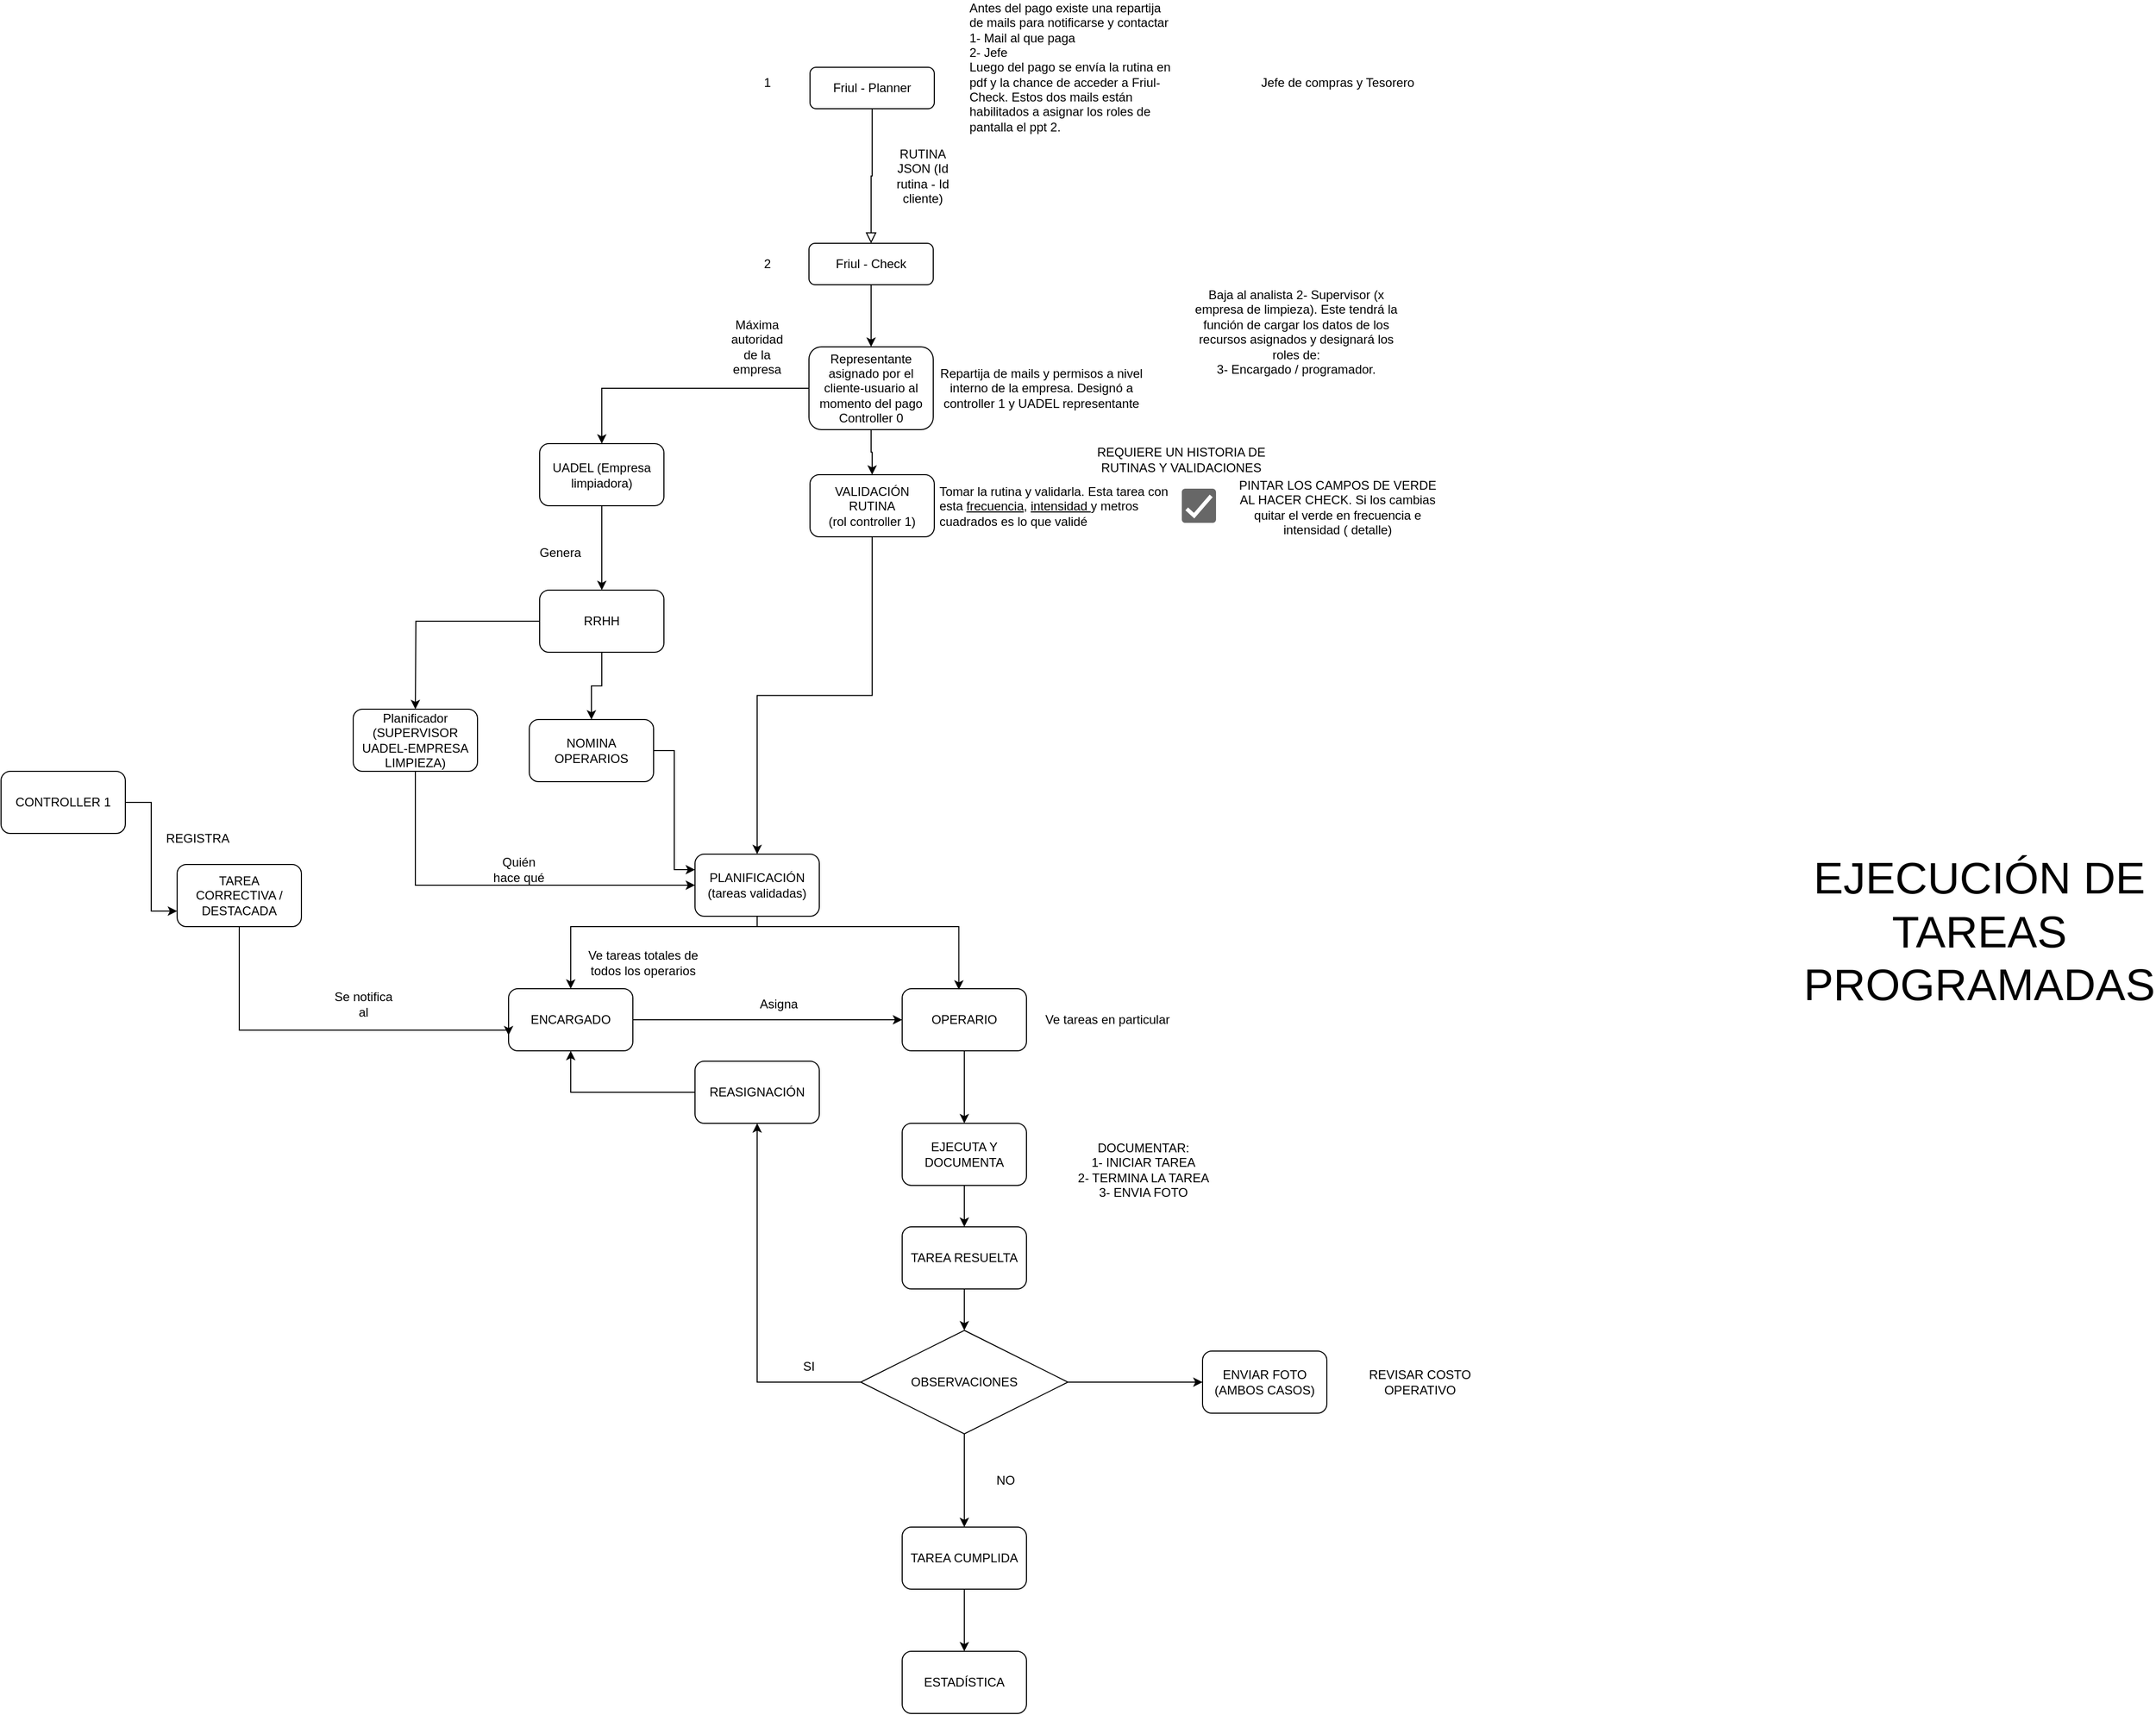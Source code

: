 <mxfile version="24.8.3">
  <diagram id="C5RBs43oDa-KdzZeNtuy" name="Page-1">
    <mxGraphModel dx="2739" dy="1040" grid="0" gridSize="10" guides="1" tooltips="1" connect="1" arrows="1" fold="1" page="1" pageScale="1" pageWidth="827" pageHeight="1169" math="0" shadow="0">
      <root>
        <mxCell id="WIyWlLk6GJQsqaUBKTNV-0" />
        <mxCell id="WIyWlLk6GJQsqaUBKTNV-1" parent="WIyWlLk6GJQsqaUBKTNV-0" />
        <mxCell id="WIyWlLk6GJQsqaUBKTNV-2" value="" style="rounded=0;html=1;jettySize=auto;orthogonalLoop=1;fontSize=11;endArrow=block;endFill=0;endSize=8;strokeWidth=1;shadow=0;labelBackgroundColor=none;edgeStyle=orthogonalEdgeStyle;" parent="WIyWlLk6GJQsqaUBKTNV-1" source="WIyWlLk6GJQsqaUBKTNV-3" target="WIyWlLk6GJQsqaUBKTNV-12" edge="1">
          <mxGeometry relative="1" as="geometry">
            <mxPoint x="220" y="170.0" as="targetPoint" />
          </mxGeometry>
        </mxCell>
        <mxCell id="WIyWlLk6GJQsqaUBKTNV-3" value="Friul - Planner" style="rounded=1;whiteSpace=wrap;html=1;fontSize=12;glass=0;strokeWidth=1;shadow=0;" parent="WIyWlLk6GJQsqaUBKTNV-1" vertex="1">
          <mxGeometry x="161" y="80" width="120" height="40" as="geometry" />
        </mxCell>
        <mxCell id="QFkZVOhfLXVcJV7VEomV-1" style="edgeStyle=orthogonalEdgeStyle;rounded=0;orthogonalLoop=1;jettySize=auto;html=1;" parent="WIyWlLk6GJQsqaUBKTNV-1" source="WIyWlLk6GJQsqaUBKTNV-12" edge="1">
          <mxGeometry relative="1" as="geometry">
            <mxPoint x="220" y="350.0" as="targetPoint" />
          </mxGeometry>
        </mxCell>
        <mxCell id="WIyWlLk6GJQsqaUBKTNV-12" value="Friul - Check" style="rounded=1;whiteSpace=wrap;html=1;fontSize=12;glass=0;strokeWidth=1;shadow=0;" parent="WIyWlLk6GJQsqaUBKTNV-1" vertex="1">
          <mxGeometry x="160" y="250" width="120" height="40" as="geometry" />
        </mxCell>
        <mxCell id="QFkZVOhfLXVcJV7VEomV-39" style="edgeStyle=orthogonalEdgeStyle;rounded=0;orthogonalLoop=1;jettySize=auto;html=1;entryX=0;entryY=0.25;entryDx=0;entryDy=0;" parent="WIyWlLk6GJQsqaUBKTNV-1" source="QFkZVOhfLXVcJV7VEomV-2" target="QFkZVOhfLXVcJV7VEomV-8" edge="1">
          <mxGeometry relative="1" as="geometry" />
        </mxCell>
        <mxCell id="QFkZVOhfLXVcJV7VEomV-2" value="NOMINA OPERARIOS" style="rounded=1;whiteSpace=wrap;html=1;" parent="WIyWlLk6GJQsqaUBKTNV-1" vertex="1">
          <mxGeometry x="-110" y="710" width="120" height="60" as="geometry" />
        </mxCell>
        <mxCell id="QFkZVOhfLXVcJV7VEomV-36" style="edgeStyle=orthogonalEdgeStyle;rounded=0;orthogonalLoop=1;jettySize=auto;html=1;" parent="WIyWlLk6GJQsqaUBKTNV-1" source="QFkZVOhfLXVcJV7VEomV-4" target="QFkZVOhfLXVcJV7VEomV-8" edge="1">
          <mxGeometry relative="1" as="geometry">
            <mxPoint x="221" y="600" as="targetPoint" />
          </mxGeometry>
        </mxCell>
        <mxCell id="QFkZVOhfLXVcJV7VEomV-4" value="VALIDACIÓN RUTINA&lt;div&gt;(rol controller 1)&lt;/div&gt;" style="rounded=1;whiteSpace=wrap;html=1;" parent="WIyWlLk6GJQsqaUBKTNV-1" vertex="1">
          <mxGeometry x="161" y="473.5" width="120" height="60" as="geometry" />
        </mxCell>
        <mxCell id="QFkZVOhfLXVcJV7VEomV-5" value="RUTINA JSON (Id rutina - Id cliente)" style="text;html=1;align=center;verticalAlign=middle;whiteSpace=wrap;rounded=0;" parent="WIyWlLk6GJQsqaUBKTNV-1" vertex="1">
          <mxGeometry x="240" y="170" width="60" height="30" as="geometry" />
        </mxCell>
        <mxCell id="zOjefa3Je-6yhOj-ae3T-6" style="edgeStyle=orthogonalEdgeStyle;rounded=0;orthogonalLoop=1;jettySize=auto;html=1;" parent="WIyWlLk6GJQsqaUBKTNV-1" source="QFkZVOhfLXVcJV7VEomV-8" target="zOjefa3Je-6yhOj-ae3T-3" edge="1">
          <mxGeometry relative="1" as="geometry">
            <Array as="points">
              <mxPoint x="110" y="910" />
              <mxPoint x="-70" y="910" />
            </Array>
          </mxGeometry>
        </mxCell>
        <mxCell id="QFkZVOhfLXVcJV7VEomV-8" value="PLANIFICACIÓN (tareas validadas)" style="rounded=1;whiteSpace=wrap;html=1;" parent="WIyWlLk6GJQsqaUBKTNV-1" vertex="1">
          <mxGeometry x="50" y="840" width="120" height="60" as="geometry" />
        </mxCell>
        <mxCell id="QFkZVOhfLXVcJV7VEomV-11" value="Tomar la rutina y validarla. Esta tarea con esta &lt;u&gt;frecuencia&lt;/u&gt;, &lt;u&gt;intensidad &lt;/u&gt;y metros cuadrados es lo que validé&amp;nbsp;" style="text;html=1;align=left;verticalAlign=middle;whiteSpace=wrap;rounded=0;" parent="WIyWlLk6GJQsqaUBKTNV-1" vertex="1">
          <mxGeometry x="284" y="471" width="230" height="65" as="geometry" />
        </mxCell>
        <mxCell id="QFkZVOhfLXVcJV7VEomV-12" value="" style="dashed=0;labelPosition=right;align=left;shape=mxgraph.gmdl.checkbox;strokeColor=none;fillColor=#676767;strokeWidth=2;aspect=fixed;sketch=0;html=1;" parent="WIyWlLk6GJQsqaUBKTNV-1" vertex="1">
          <mxGeometry x="520" y="487" width="33" height="33" as="geometry" />
        </mxCell>
        <mxCell id="QFkZVOhfLXVcJV7VEomV-13" value="REQUIERE UN HISTORIA DE RUTINAS Y VALIDACIONES" style="text;html=1;align=center;verticalAlign=middle;whiteSpace=wrap;rounded=0;" parent="WIyWlLk6GJQsqaUBKTNV-1" vertex="1">
          <mxGeometry x="419" y="443.5" width="201" height="30" as="geometry" />
        </mxCell>
        <mxCell id="QFkZVOhfLXVcJV7VEomV-15" value="PINTAR LOS CAMPOS DE VERDE AL HACER CHECK. Si los cambias quitar el verde en frecuencia e intensidad ( detalle)" style="text;html=1;align=center;verticalAlign=middle;whiteSpace=wrap;rounded=0;" parent="WIyWlLk6GJQsqaUBKTNV-1" vertex="1">
          <mxGeometry x="570" y="490" width="201" height="30" as="geometry" />
        </mxCell>
        <mxCell id="QFkZVOhfLXVcJV7VEomV-16" value="Máxima autoridad de la empresa" style="text;html=1;align=center;verticalAlign=middle;whiteSpace=wrap;rounded=0;" parent="WIyWlLk6GJQsqaUBKTNV-1" vertex="1">
          <mxGeometry x="80" y="335" width="60" height="30" as="geometry" />
        </mxCell>
        <mxCell id="QFkZVOhfLXVcJV7VEomV-19" style="edgeStyle=orthogonalEdgeStyle;rounded=0;orthogonalLoop=1;jettySize=auto;html=1;entryX=0.5;entryY=0;entryDx=0;entryDy=0;" parent="WIyWlLk6GJQsqaUBKTNV-1" source="QFkZVOhfLXVcJV7VEomV-18" target="QFkZVOhfLXVcJV7VEomV-4" edge="1">
          <mxGeometry relative="1" as="geometry" />
        </mxCell>
        <mxCell id="QFkZVOhfLXVcJV7VEomV-33" style="edgeStyle=orthogonalEdgeStyle;rounded=0;orthogonalLoop=1;jettySize=auto;html=1;" parent="WIyWlLk6GJQsqaUBKTNV-1" source="QFkZVOhfLXVcJV7VEomV-18" target="QFkZVOhfLXVcJV7VEomV-31" edge="1">
          <mxGeometry relative="1" as="geometry" />
        </mxCell>
        <mxCell id="QFkZVOhfLXVcJV7VEomV-18" value="Representante asignado por el cliente-usuario al momento del pago&lt;div&gt;Controller 0&lt;/div&gt;" style="rounded=1;whiteSpace=wrap;html=1;" parent="WIyWlLk6GJQsqaUBKTNV-1" vertex="1">
          <mxGeometry x="160" y="350" width="120" height="80" as="geometry" />
        </mxCell>
        <mxCell id="QFkZVOhfLXVcJV7VEomV-20" value="Repartija de mails y permisos a nivel interno de la empresa. Designó a controller 1 y UADEL representante" style="text;html=1;align=center;verticalAlign=middle;whiteSpace=wrap;rounded=0;" parent="WIyWlLk6GJQsqaUBKTNV-1" vertex="1">
          <mxGeometry x="284" y="375" width="201" height="30" as="geometry" />
        </mxCell>
        <mxCell id="QFkZVOhfLXVcJV7VEomV-21" value="Antes del pago existe una repartija de mails para notificarse y contactar&lt;div&gt;1- Mail al que paga&lt;/div&gt;&lt;div&gt;2- Jefe&lt;/div&gt;&lt;div&gt;Luego del pago se envía la rutina en pdf y la chance de acceder a Friul-Check. Estos dos mails están habilitados a asignar los roles de pantalla el ppt 2.&lt;/div&gt;" style="text;html=1;align=left;verticalAlign=middle;whiteSpace=wrap;rounded=0;" parent="WIyWlLk6GJQsqaUBKTNV-1" vertex="1">
          <mxGeometry x="313" y="40" width="201" height="80" as="geometry" />
        </mxCell>
        <mxCell id="QFkZVOhfLXVcJV7VEomV-24" value="Jefe de compras y Tesorero" style="text;html=1;align=center;verticalAlign=middle;whiteSpace=wrap;rounded=0;" parent="WIyWlLk6GJQsqaUBKTNV-1" vertex="1">
          <mxGeometry x="570" y="80" width="201" height="30" as="geometry" />
        </mxCell>
        <mxCell id="QFkZVOhfLXVcJV7VEomV-25" value="Baja al analista&amp;nbsp;&lt;span style=&quot;background-color: initial;&quot;&gt;2- Supervisor (x empresa de limpieza). Este tendrá la función de cargar los datos de los recursos asignados y designará los roles de:&lt;/span&gt;&lt;div&gt;3- Encargado / programador.&lt;/div&gt;&lt;div&gt;&lt;br&gt;&lt;/div&gt;&lt;div&gt;&lt;br&gt;&lt;/div&gt;" style="text;html=1;align=center;verticalAlign=middle;whiteSpace=wrap;rounded=0;" parent="WIyWlLk6GJQsqaUBKTNV-1" vertex="1">
          <mxGeometry x="530" y="335" width="201" height="30" as="geometry" />
        </mxCell>
        <mxCell id="QFkZVOhfLXVcJV7VEomV-27" style="edgeStyle=orthogonalEdgeStyle;rounded=0;orthogonalLoop=1;jettySize=auto;html=1;entryX=0.5;entryY=0;entryDx=0;entryDy=0;" parent="WIyWlLk6GJQsqaUBKTNV-1" source="QFkZVOhfLXVcJV7VEomV-26" target="QFkZVOhfLXVcJV7VEomV-2" edge="1">
          <mxGeometry relative="1" as="geometry" />
        </mxCell>
        <mxCell id="QFkZVOhfLXVcJV7VEomV-34" style="edgeStyle=orthogonalEdgeStyle;rounded=0;orthogonalLoop=1;jettySize=auto;html=1;" parent="WIyWlLk6GJQsqaUBKTNV-1" source="QFkZVOhfLXVcJV7VEomV-26" edge="1">
          <mxGeometry relative="1" as="geometry">
            <mxPoint x="-220" y="700" as="targetPoint" />
          </mxGeometry>
        </mxCell>
        <mxCell id="QFkZVOhfLXVcJV7VEomV-26" value="RRHH" style="rounded=1;whiteSpace=wrap;html=1;" parent="WIyWlLk6GJQsqaUBKTNV-1" vertex="1">
          <mxGeometry x="-100" y="585" width="120" height="60" as="geometry" />
        </mxCell>
        <mxCell id="QFkZVOhfLXVcJV7VEomV-28" value="Genera" style="text;html=1;align=center;verticalAlign=middle;whiteSpace=wrap;rounded=0;" parent="WIyWlLk6GJQsqaUBKTNV-1" vertex="1">
          <mxGeometry x="-110" y="533.5" width="60" height="30" as="geometry" />
        </mxCell>
        <mxCell id="QFkZVOhfLXVcJV7VEomV-29" value="1" style="text;html=1;align=center;verticalAlign=middle;whiteSpace=wrap;rounded=0;" parent="WIyWlLk6GJQsqaUBKTNV-1" vertex="1">
          <mxGeometry x="90" y="80" width="60" height="30" as="geometry" />
        </mxCell>
        <mxCell id="QFkZVOhfLXVcJV7VEomV-30" value="2" style="text;html=1;align=center;verticalAlign=middle;whiteSpace=wrap;rounded=0;" parent="WIyWlLk6GJQsqaUBKTNV-1" vertex="1">
          <mxGeometry x="90" y="255" width="60" height="30" as="geometry" />
        </mxCell>
        <mxCell id="QFkZVOhfLXVcJV7VEomV-32" style="edgeStyle=orthogonalEdgeStyle;rounded=0;orthogonalLoop=1;jettySize=auto;html=1;entryX=0.5;entryY=0;entryDx=0;entryDy=0;" parent="WIyWlLk6GJQsqaUBKTNV-1" source="QFkZVOhfLXVcJV7VEomV-31" target="QFkZVOhfLXVcJV7VEomV-26" edge="1">
          <mxGeometry relative="1" as="geometry" />
        </mxCell>
        <mxCell id="QFkZVOhfLXVcJV7VEomV-31" value="UADEL (Empresa limpiadora)" style="rounded=1;whiteSpace=wrap;html=1;" parent="WIyWlLk6GJQsqaUBKTNV-1" vertex="1">
          <mxGeometry x="-100" y="443.5" width="120" height="60" as="geometry" />
        </mxCell>
        <mxCell id="QFkZVOhfLXVcJV7VEomV-38" style="edgeStyle=orthogonalEdgeStyle;rounded=0;orthogonalLoop=1;jettySize=auto;html=1;" parent="WIyWlLk6GJQsqaUBKTNV-1" source="QFkZVOhfLXVcJV7VEomV-35" target="QFkZVOhfLXVcJV7VEomV-8" edge="1">
          <mxGeometry relative="1" as="geometry">
            <Array as="points">
              <mxPoint x="-220" y="870" />
            </Array>
          </mxGeometry>
        </mxCell>
        <mxCell id="QFkZVOhfLXVcJV7VEomV-35" value="Planificador (SUPERVISOR UADEL-EMPRESA LIMPIEZA)" style="rounded=1;whiteSpace=wrap;html=1;" parent="WIyWlLk6GJQsqaUBKTNV-1" vertex="1">
          <mxGeometry x="-280" y="700" width="120" height="60" as="geometry" />
        </mxCell>
        <mxCell id="zOjefa3Je-6yhOj-ae3T-1" value="Quién hace qué" style="text;html=1;align=center;verticalAlign=middle;whiteSpace=wrap;rounded=0;" parent="WIyWlLk6GJQsqaUBKTNV-1" vertex="1">
          <mxGeometry x="-150" y="840" width="60" height="30" as="geometry" />
        </mxCell>
        <mxCell id="zOjefa3Je-6yhOj-ae3T-3" value="ENCARGADO" style="rounded=1;whiteSpace=wrap;html=1;" parent="WIyWlLk6GJQsqaUBKTNV-1" vertex="1">
          <mxGeometry x="-130" y="970" width="120" height="60" as="geometry" />
        </mxCell>
        <mxCell id="zOjefa3Je-6yhOj-ae3T-4" value="Ve tareas totales de todos los operarios" style="text;html=1;align=center;verticalAlign=middle;whiteSpace=wrap;rounded=0;" parent="WIyWlLk6GJQsqaUBKTNV-1" vertex="1">
          <mxGeometry x="-70" y="930" width="140" height="30" as="geometry" />
        </mxCell>
        <mxCell id="zOjefa3Je-6yhOj-ae3T-10" style="edgeStyle=orthogonalEdgeStyle;rounded=0;orthogonalLoop=1;jettySize=auto;html=1;" parent="WIyWlLk6GJQsqaUBKTNV-1" source="zOjefa3Je-6yhOj-ae3T-7" edge="1">
          <mxGeometry relative="1" as="geometry">
            <mxPoint x="310" y="1100" as="targetPoint" />
          </mxGeometry>
        </mxCell>
        <mxCell id="zOjefa3Je-6yhOj-ae3T-7" value="OPERARIO" style="rounded=1;whiteSpace=wrap;html=1;" parent="WIyWlLk6GJQsqaUBKTNV-1" vertex="1">
          <mxGeometry x="250" y="970" width="120" height="60" as="geometry" />
        </mxCell>
        <mxCell id="zOjefa3Je-6yhOj-ae3T-8" style="edgeStyle=orthogonalEdgeStyle;rounded=0;orthogonalLoop=1;jettySize=auto;html=1;entryX=0.456;entryY=0.014;entryDx=0;entryDy=0;entryPerimeter=0;" parent="WIyWlLk6GJQsqaUBKTNV-1" source="QFkZVOhfLXVcJV7VEomV-8" target="zOjefa3Je-6yhOj-ae3T-7" edge="1">
          <mxGeometry relative="1" as="geometry">
            <Array as="points">
              <mxPoint x="110" y="910" />
              <mxPoint x="305" y="910" />
            </Array>
          </mxGeometry>
        </mxCell>
        <mxCell id="zOjefa3Je-6yhOj-ae3T-9" value="Ve tareas en particular&amp;nbsp;" style="text;html=1;align=center;verticalAlign=middle;whiteSpace=wrap;rounded=0;" parent="WIyWlLk6GJQsqaUBKTNV-1" vertex="1">
          <mxGeometry x="380" y="985" width="140" height="30" as="geometry" />
        </mxCell>
        <mxCell id="zOjefa3Je-6yhOj-ae3T-21" style="edgeStyle=orthogonalEdgeStyle;rounded=0;orthogonalLoop=1;jettySize=auto;html=1;" parent="WIyWlLk6GJQsqaUBKTNV-1" source="zOjefa3Je-6yhOj-ae3T-12" target="zOjefa3Je-6yhOj-ae3T-14" edge="1">
          <mxGeometry relative="1" as="geometry" />
        </mxCell>
        <mxCell id="zOjefa3Je-6yhOj-ae3T-12" value="EJECUTA Y DOCUMENTA" style="rounded=1;whiteSpace=wrap;html=1;" parent="WIyWlLk6GJQsqaUBKTNV-1" vertex="1">
          <mxGeometry x="250" y="1100" width="120" height="60" as="geometry" />
        </mxCell>
        <mxCell id="zOjefa3Je-6yhOj-ae3T-13" value="DOCUMENTAR:&lt;div&gt;1- INICIAR TAREA&lt;/div&gt;&lt;div&gt;2- TERMINA LA TAREA&lt;/div&gt;&lt;div&gt;3- ENVIA FOTO&lt;/div&gt;" style="text;html=1;align=center;verticalAlign=middle;whiteSpace=wrap;rounded=0;" parent="WIyWlLk6GJQsqaUBKTNV-1" vertex="1">
          <mxGeometry x="413" y="1100" width="140" height="90" as="geometry" />
        </mxCell>
        <mxCell id="zOjefa3Je-6yhOj-ae3T-19" style="edgeStyle=orthogonalEdgeStyle;rounded=0;orthogonalLoop=1;jettySize=auto;html=1;" parent="WIyWlLk6GJQsqaUBKTNV-1" source="zOjefa3Je-6yhOj-ae3T-14" target="zOjefa3Je-6yhOj-ae3T-15" edge="1">
          <mxGeometry relative="1" as="geometry" />
        </mxCell>
        <mxCell id="zOjefa3Je-6yhOj-ae3T-14" value="TAREA RESUELTA" style="rounded=1;whiteSpace=wrap;html=1;" parent="WIyWlLk6GJQsqaUBKTNV-1" vertex="1">
          <mxGeometry x="250" y="1200" width="120" height="60" as="geometry" />
        </mxCell>
        <mxCell id="zOjefa3Je-6yhOj-ae3T-17" style="edgeStyle=orthogonalEdgeStyle;rounded=0;orthogonalLoop=1;jettySize=auto;html=1;" parent="WIyWlLk6GJQsqaUBKTNV-1" source="zOjefa3Je-6yhOj-ae3T-15" target="zOjefa3Je-6yhOj-ae3T-18" edge="1">
          <mxGeometry relative="1" as="geometry">
            <mxPoint x="310" y="1470" as="targetPoint" />
          </mxGeometry>
        </mxCell>
        <mxCell id="zOjefa3Je-6yhOj-ae3T-26" style="edgeStyle=orthogonalEdgeStyle;rounded=0;orthogonalLoop=1;jettySize=auto;html=1;" parent="WIyWlLk6GJQsqaUBKTNV-1" source="zOjefa3Je-6yhOj-ae3T-15" target="zOjefa3Je-6yhOj-ae3T-25" edge="1">
          <mxGeometry relative="1" as="geometry" />
        </mxCell>
        <mxCell id="zOjefa3Je-6yhOj-ae3T-31" style="edgeStyle=orthogonalEdgeStyle;rounded=0;orthogonalLoop=1;jettySize=auto;html=1;" parent="WIyWlLk6GJQsqaUBKTNV-1" source="zOjefa3Je-6yhOj-ae3T-15" edge="1">
          <mxGeometry relative="1" as="geometry">
            <mxPoint x="310" y="1490" as="targetPoint" />
          </mxGeometry>
        </mxCell>
        <mxCell id="zOjefa3Je-6yhOj-ae3T-15" value="OBSERVACIONES" style="rhombus;whiteSpace=wrap;html=1;" parent="WIyWlLk6GJQsqaUBKTNV-1" vertex="1">
          <mxGeometry x="210" y="1300" width="200" height="100" as="geometry" />
        </mxCell>
        <mxCell id="zOjefa3Je-6yhOj-ae3T-18" value="ENVIAR FOTO (AMBOS CASOS)" style="rounded=1;whiteSpace=wrap;html=1;" parent="WIyWlLk6GJQsqaUBKTNV-1" vertex="1">
          <mxGeometry x="540" y="1320" width="120" height="60" as="geometry" />
        </mxCell>
        <mxCell id="zOjefa3Je-6yhOj-ae3T-20" value="REVISAR COSTO OPERATIVO" style="text;html=1;align=center;verticalAlign=middle;whiteSpace=wrap;rounded=0;" parent="WIyWlLk6GJQsqaUBKTNV-1" vertex="1">
          <mxGeometry x="680" y="1305" width="140" height="90" as="geometry" />
        </mxCell>
        <mxCell id="zOjefa3Je-6yhOj-ae3T-24" value="SI" style="text;html=1;align=center;verticalAlign=middle;whiteSpace=wrap;rounded=0;" parent="WIyWlLk6GJQsqaUBKTNV-1" vertex="1">
          <mxGeometry x="130" y="1320" width="60" height="30" as="geometry" />
        </mxCell>
        <mxCell id="zOjefa3Je-6yhOj-ae3T-27" style="edgeStyle=orthogonalEdgeStyle;rounded=0;orthogonalLoop=1;jettySize=auto;html=1;entryX=0.5;entryY=1;entryDx=0;entryDy=0;" parent="WIyWlLk6GJQsqaUBKTNV-1" source="zOjefa3Je-6yhOj-ae3T-25" target="zOjefa3Je-6yhOj-ae3T-3" edge="1">
          <mxGeometry relative="1" as="geometry" />
        </mxCell>
        <mxCell id="zOjefa3Je-6yhOj-ae3T-25" value="REASIGNACIÓN" style="rounded=1;whiteSpace=wrap;html=1;" parent="WIyWlLk6GJQsqaUBKTNV-1" vertex="1">
          <mxGeometry x="50" y="1040" width="120" height="60" as="geometry" />
        </mxCell>
        <mxCell id="zOjefa3Je-6yhOj-ae3T-30" style="edgeStyle=orthogonalEdgeStyle;rounded=0;orthogonalLoop=1;jettySize=auto;html=1;entryX=0;entryY=0.5;entryDx=0;entryDy=0;exitX=1;exitY=0.5;exitDx=0;exitDy=0;" parent="WIyWlLk6GJQsqaUBKTNV-1" source="zOjefa3Je-6yhOj-ae3T-3" target="zOjefa3Je-6yhOj-ae3T-7" edge="1">
          <mxGeometry relative="1" as="geometry">
            <mxPoint x="180" y="1010" as="sourcePoint" />
          </mxGeometry>
        </mxCell>
        <mxCell id="zOjefa3Je-6yhOj-ae3T-32" value="NO" style="text;html=1;align=center;verticalAlign=middle;whiteSpace=wrap;rounded=0;" parent="WIyWlLk6GJQsqaUBKTNV-1" vertex="1">
          <mxGeometry x="320" y="1430" width="60" height="30" as="geometry" />
        </mxCell>
        <mxCell id="zOjefa3Je-6yhOj-ae3T-35" style="edgeStyle=orthogonalEdgeStyle;rounded=0;orthogonalLoop=1;jettySize=auto;html=1;entryX=0.5;entryY=0;entryDx=0;entryDy=0;" parent="WIyWlLk6GJQsqaUBKTNV-1" source="zOjefa3Je-6yhOj-ae3T-33" target="zOjefa3Je-6yhOj-ae3T-34" edge="1">
          <mxGeometry relative="1" as="geometry" />
        </mxCell>
        <mxCell id="zOjefa3Je-6yhOj-ae3T-33" value="TAREA CUMPLIDA" style="rounded=1;whiteSpace=wrap;html=1;" parent="WIyWlLk6GJQsqaUBKTNV-1" vertex="1">
          <mxGeometry x="250" y="1490" width="120" height="60" as="geometry" />
        </mxCell>
        <mxCell id="zOjefa3Je-6yhOj-ae3T-34" value="ESTADÍSTICA" style="rounded=1;whiteSpace=wrap;html=1;" parent="WIyWlLk6GJQsqaUBKTNV-1" vertex="1">
          <mxGeometry x="250" y="1610" width="120" height="60" as="geometry" />
        </mxCell>
        <mxCell id="zOjefa3Je-6yhOj-ae3T-38" value="EJECUCIÓN DE TAREAS PROGRAMADAS" style="text;html=1;align=center;verticalAlign=middle;whiteSpace=wrap;rounded=0;fontSize=43;" parent="WIyWlLk6GJQsqaUBKTNV-1" vertex="1">
          <mxGeometry x="1260" y="900" width="60" height="30" as="geometry" />
        </mxCell>
        <mxCell id="zOjefa3Je-6yhOj-ae3T-43" style="edgeStyle=orthogonalEdgeStyle;rounded=0;orthogonalLoop=1;jettySize=auto;html=1;entryX=0;entryY=0.75;entryDx=0;entryDy=0;" parent="WIyWlLk6GJQsqaUBKTNV-1" source="zOjefa3Je-6yhOj-ae3T-42" target="zOjefa3Je-6yhOj-ae3T-3" edge="1">
          <mxGeometry relative="1" as="geometry">
            <Array as="points">
              <mxPoint x="-390" y="1010" />
              <mxPoint x="-130" y="1010" />
            </Array>
          </mxGeometry>
        </mxCell>
        <mxCell id="zOjefa3Je-6yhOj-ae3T-42" value="TAREA CORRECTIVA / DESTACADA" style="rounded=1;whiteSpace=wrap;html=1;" parent="WIyWlLk6GJQsqaUBKTNV-1" vertex="1">
          <mxGeometry x="-450" y="850" width="120" height="60" as="geometry" />
        </mxCell>
        <mxCell id="zOjefa3Je-6yhOj-ae3T-45" style="edgeStyle=orthogonalEdgeStyle;rounded=0;orthogonalLoop=1;jettySize=auto;html=1;entryX=0;entryY=0.75;entryDx=0;entryDy=0;" parent="WIyWlLk6GJQsqaUBKTNV-1" source="zOjefa3Je-6yhOj-ae3T-44" target="zOjefa3Je-6yhOj-ae3T-42" edge="1">
          <mxGeometry relative="1" as="geometry" />
        </mxCell>
        <mxCell id="zOjefa3Je-6yhOj-ae3T-44" value="CONTROLLER 1" style="rounded=1;whiteSpace=wrap;html=1;" parent="WIyWlLk6GJQsqaUBKTNV-1" vertex="1">
          <mxGeometry x="-620" y="760" width="120" height="60" as="geometry" />
        </mxCell>
        <mxCell id="zOjefa3Je-6yhOj-ae3T-46" value="REGISTRA" style="text;html=1;align=center;verticalAlign=middle;whiteSpace=wrap;rounded=0;" parent="WIyWlLk6GJQsqaUBKTNV-1" vertex="1">
          <mxGeometry x="-460" y="810" width="60" height="30" as="geometry" />
        </mxCell>
        <mxCell id="zOjefa3Je-6yhOj-ae3T-47" value="Se notifica al" style="text;html=1;align=center;verticalAlign=middle;whiteSpace=wrap;rounded=0;" parent="WIyWlLk6GJQsqaUBKTNV-1" vertex="1">
          <mxGeometry x="-300" y="970" width="60" height="30" as="geometry" />
        </mxCell>
        <mxCell id="zOjefa3Je-6yhOj-ae3T-48" value="Asigna" style="text;html=1;align=center;verticalAlign=middle;whiteSpace=wrap;rounded=0;" parent="WIyWlLk6GJQsqaUBKTNV-1" vertex="1">
          <mxGeometry x="101" y="970" width="60" height="30" as="geometry" />
        </mxCell>
      </root>
    </mxGraphModel>
  </diagram>
</mxfile>
